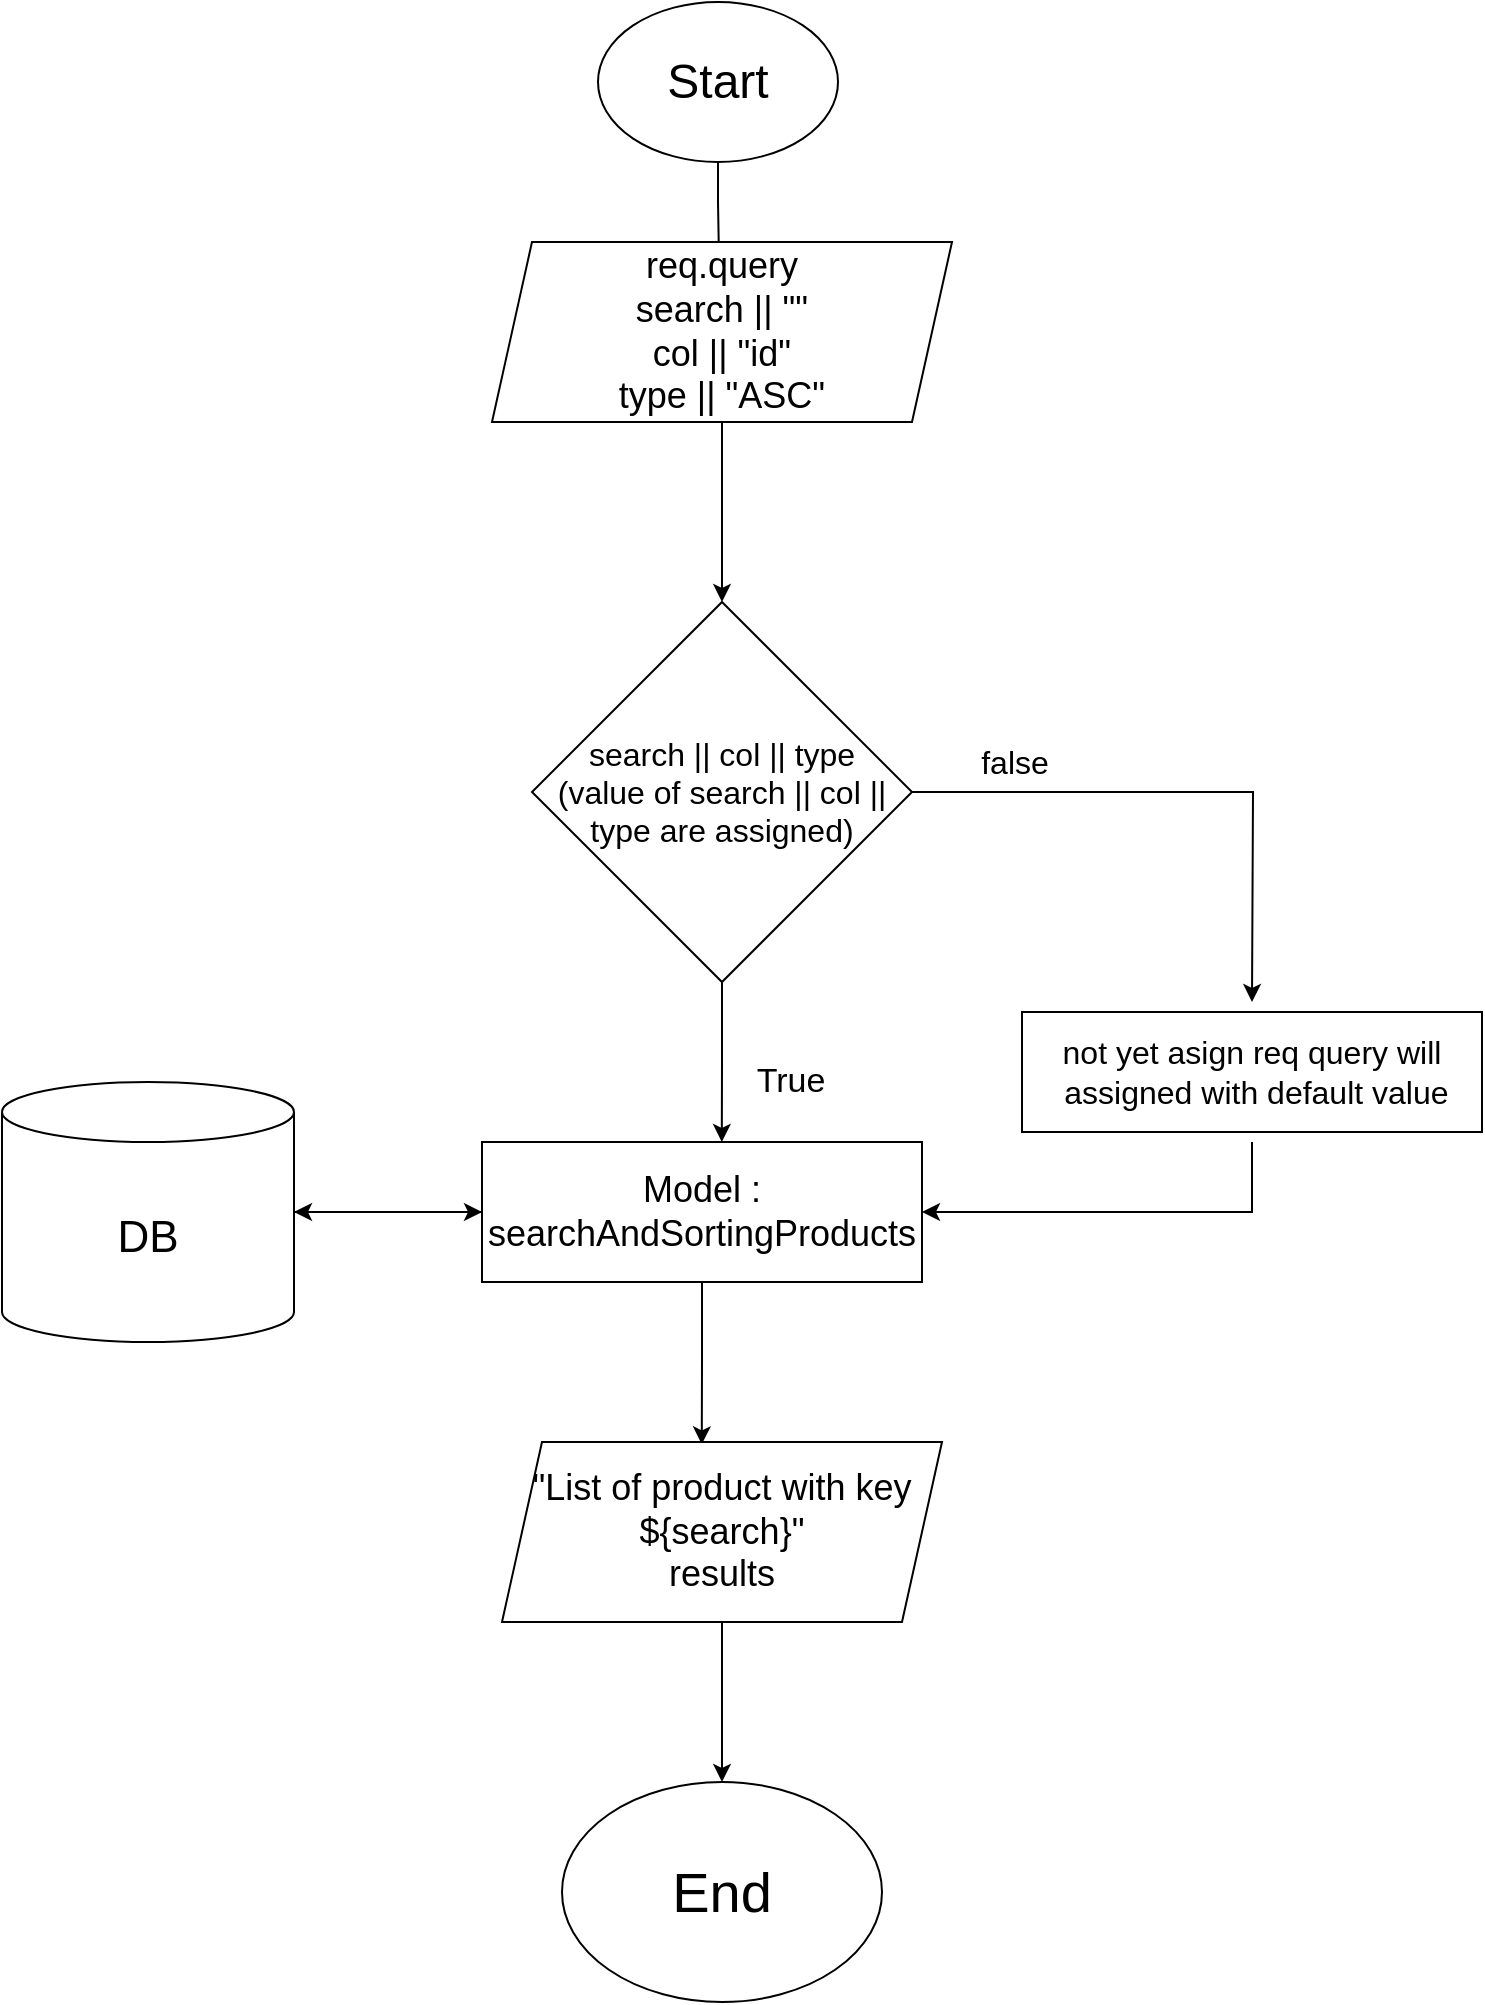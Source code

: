 <mxfile>
    <diagram id="LxzHBLNuDjtIl1bressP" name="Page-1">
        <mxGraphModel dx="1620" dy="802" grid="1" gridSize="10" guides="1" tooltips="1" connect="1" arrows="1" fold="1" page="1" pageScale="1" pageWidth="827" pageHeight="1169" math="0" shadow="0">
            <root>
                <mxCell id="0"/>
                <mxCell id="1" parent="0"/>
                <mxCell id="2" style="edgeStyle=orthogonalEdgeStyle;rounded=0;orthogonalLoop=1;jettySize=auto;html=1;entryX=0.494;entryY=0.167;entryDx=0;entryDy=0;entryPerimeter=0;" parent="1" source="3" target="5" edge="1">
                    <mxGeometry relative="1" as="geometry"/>
                </mxCell>
                <mxCell id="3" value="&lt;font style=&quot;font-size: 24px&quot;&gt;Start&lt;/font&gt;" style="ellipse;whiteSpace=wrap;html=1;" parent="1" vertex="1">
                    <mxGeometry x="348" y="20" width="120" height="80" as="geometry"/>
                </mxCell>
                <mxCell id="21" style="edgeStyle=orthogonalEdgeStyle;rounded=0;orthogonalLoop=1;jettySize=auto;html=1;" parent="1" source="5" target="8" edge="1">
                    <mxGeometry relative="1" as="geometry"/>
                </mxCell>
                <mxCell id="5" value="&lt;span style=&quot;font-size: 18px&quot;&gt;req.query&lt;br&gt;search || &quot;&quot;&lt;br&gt;col || &quot;id&quot;&lt;br&gt;type || &quot;ASC&quot;&lt;br&gt;&lt;/span&gt;" style="shape=parallelogram;perimeter=parallelogramPerimeter;whiteSpace=wrap;html=1;fixedSize=1;" parent="1" vertex="1">
                    <mxGeometry x="295" y="140" width="230" height="90" as="geometry"/>
                </mxCell>
                <mxCell id="6" style="edgeStyle=orthogonalEdgeStyle;rounded=0;orthogonalLoop=1;jettySize=auto;html=1;" parent="1" source="8" edge="1">
                    <mxGeometry relative="1" as="geometry">
                        <mxPoint x="675" y="520" as="targetPoint"/>
                    </mxGeometry>
                </mxCell>
                <mxCell id="7" style="edgeStyle=orthogonalEdgeStyle;rounded=0;orthogonalLoop=1;jettySize=auto;html=1;entryX=0.545;entryY=0;entryDx=0;entryDy=0;entryPerimeter=0;" parent="1" source="8" target="10" edge="1">
                    <mxGeometry relative="1" as="geometry"/>
                </mxCell>
                <mxCell id="8" value="&lt;font style=&quot;font-size: 16px&quot;&gt;search || col || type&lt;br&gt;(value of search || col || type are assigned)&lt;/font&gt;" style="rhombus;whiteSpace=wrap;html=1;" parent="1" vertex="1">
                    <mxGeometry x="315" y="320" width="190" height="190" as="geometry"/>
                </mxCell>
                <mxCell id="23" style="edgeStyle=orthogonalEdgeStyle;rounded=0;orthogonalLoop=1;jettySize=auto;html=1;entryX=1;entryY=0.5;entryDx=0;entryDy=0;entryPerimeter=0;" edge="1" parent="1" source="10" target="12">
                    <mxGeometry relative="1" as="geometry"/>
                </mxCell>
                <mxCell id="25" style="edgeStyle=orthogonalEdgeStyle;rounded=0;orthogonalLoop=1;jettySize=auto;html=1;entryX=0.454;entryY=0.013;entryDx=0;entryDy=0;entryPerimeter=0;" edge="1" parent="1" source="10" target="14">
                    <mxGeometry relative="1" as="geometry"/>
                </mxCell>
                <mxCell id="10" value="&lt;font style=&quot;font-size: 18px&quot;&gt;Model : searchAndSortingProducts&lt;/font&gt;" style="rounded=0;whiteSpace=wrap;html=1;" parent="1" vertex="1">
                    <mxGeometry x="290" y="590" width="220" height="70" as="geometry"/>
                </mxCell>
                <mxCell id="24" style="edgeStyle=orthogonalEdgeStyle;rounded=0;orthogonalLoop=1;jettySize=auto;html=1;entryX=0;entryY=0.5;entryDx=0;entryDy=0;" edge="1" parent="1" source="12" target="10">
                    <mxGeometry relative="1" as="geometry"/>
                </mxCell>
                <mxCell id="12" value="&lt;font style=&quot;font-size: 22px&quot;&gt;DB&lt;/font&gt;" style="shape=cylinder3;whiteSpace=wrap;html=1;boundedLbl=1;backgroundOutline=1;size=15;" parent="1" vertex="1">
                    <mxGeometry x="50" y="560" width="146" height="130" as="geometry"/>
                </mxCell>
                <mxCell id="13" style="edgeStyle=orthogonalEdgeStyle;rounded=0;orthogonalLoop=1;jettySize=auto;html=1;" parent="1" source="14" target="15" edge="1">
                    <mxGeometry relative="1" as="geometry"/>
                </mxCell>
                <mxCell id="14" value="&lt;font style=&quot;font-size: 18px&quot;&gt;&quot;List of product with key ${search}&quot;&lt;br&gt;results&lt;br&gt;&lt;/font&gt;" style="shape=parallelogram;perimeter=parallelogramPerimeter;whiteSpace=wrap;html=1;fixedSize=1;" parent="1" vertex="1">
                    <mxGeometry x="300" y="740" width="220" height="90" as="geometry"/>
                </mxCell>
                <mxCell id="15" value="&lt;font style=&quot;font-size: 28px&quot;&gt;End&lt;/font&gt;" style="ellipse;whiteSpace=wrap;html=1;" parent="1" vertex="1">
                    <mxGeometry x="330" y="910" width="160" height="110" as="geometry"/>
                </mxCell>
                <mxCell id="16" style="edgeStyle=orthogonalEdgeStyle;rounded=0;orthogonalLoop=1;jettySize=auto;html=1;entryX=1;entryY=0.5;entryDx=0;entryDy=0;" parent="1" target="10" edge="1">
                    <mxGeometry relative="1" as="geometry">
                        <Array as="points">
                            <mxPoint x="675" y="625"/>
                        </Array>
                        <mxPoint x="675" y="590" as="sourcePoint"/>
                        <mxPoint x="580" y="650" as="targetPoint"/>
                    </mxGeometry>
                </mxCell>
                <mxCell id="18" value="&lt;font style=&quot;font-size: 16px&quot;&gt;false&lt;/font&gt;" style="text;html=1;align=center;verticalAlign=middle;resizable=0;points=[];autosize=1;" parent="1" vertex="1">
                    <mxGeometry x="531" y="390" width="50" height="20" as="geometry"/>
                </mxCell>
                <mxCell id="19" value="&lt;font style=&quot;font-size: 17px&quot;&gt;True&lt;/font&gt;" style="text;html=1;align=center;verticalAlign=middle;resizable=0;points=[];autosize=1;" parent="1" vertex="1">
                    <mxGeometry x="419" y="550" width="50" height="20" as="geometry"/>
                </mxCell>
                <mxCell id="26" value="&lt;span style=&quot;font-size: 16px&quot;&gt;not yet asign req query will&lt;/span&gt;&lt;br style=&quot;font-size: 16px&quot;&gt;&lt;span style=&quot;font-size: 16px&quot;&gt;&amp;nbsp;assigned with default value&lt;/span&gt;" style="rounded=0;whiteSpace=wrap;html=1;" vertex="1" parent="1">
                    <mxGeometry x="560" y="525" width="230" height="60" as="geometry"/>
                </mxCell>
            </root>
        </mxGraphModel>
    </diagram>
</mxfile>